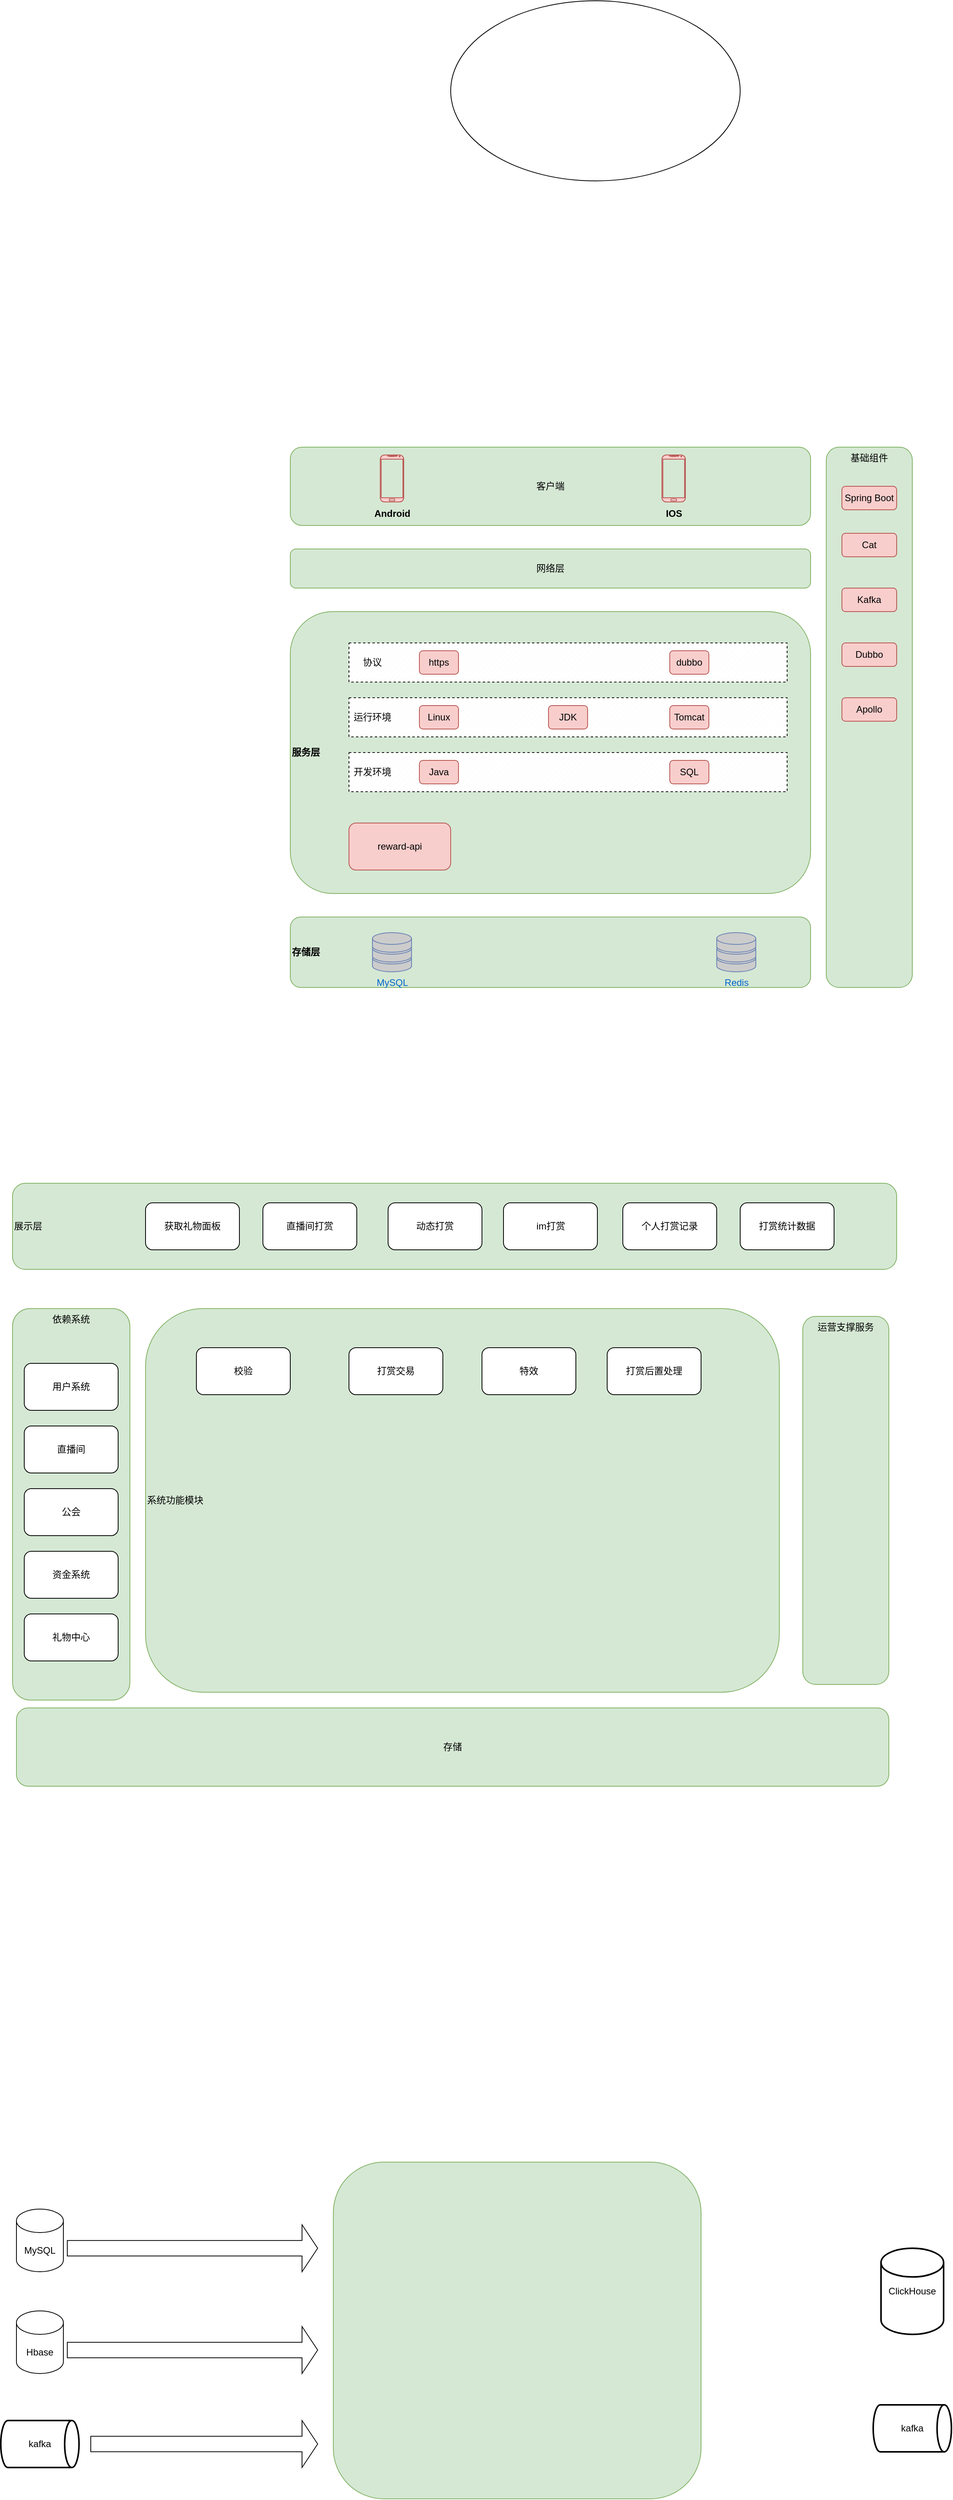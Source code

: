 <mxfile version="21.5.2" type="github">
  <diagram id="kgpKYQtTHZ0yAKxKKP6v" name="Page-1">
    <mxGraphModel dx="2585" dy="942" grid="1" gridSize="10" guides="1" tooltips="1" connect="1" arrows="1" fold="1" page="1" pageScale="1" pageWidth="850" pageHeight="1100" math="0" shadow="0">
      <root>
        <mxCell id="0" />
        <mxCell id="1" parent="0" />
        <mxCell id="afariw2JvGyVfo-4Ed1I-1" value="" style="ellipse;whiteSpace=wrap;html=1;" vertex="1" parent="1">
          <mxGeometry x="280" y="160" width="370" height="230" as="geometry" />
        </mxCell>
        <mxCell id="afariw2JvGyVfo-4Ed1I-3" value="客户端" style="rounded=1;whiteSpace=wrap;html=1;fillColor=#d5e8d4;strokeColor=#82b366;" vertex="1" parent="1">
          <mxGeometry x="75" y="730" width="665" height="100" as="geometry" />
        </mxCell>
        <mxCell id="afariw2JvGyVfo-4Ed1I-5" value="&lt;b&gt;Android&lt;/b&gt;" style="text;html=1;align=center;verticalAlign=middle;resizable=0;points=[];autosize=1;strokeColor=none;fillColor=none;" vertex="1" parent="1">
          <mxGeometry x="170" y="800" width="70" height="30" as="geometry" />
        </mxCell>
        <mxCell id="afariw2JvGyVfo-4Ed1I-4" value="" style="verticalLabelPosition=bottom;verticalAlign=top;html=1;shadow=0;dashed=0;strokeWidth=1;shape=mxgraph.android.phone2;strokeColor=#b85450;fillColor=#f8cecc;" vertex="1" parent="1">
          <mxGeometry x="190" y="740" width="30" height="60" as="geometry" />
        </mxCell>
        <mxCell id="afariw2JvGyVfo-4Ed1I-6" value="" style="verticalLabelPosition=bottom;verticalAlign=top;html=1;shadow=0;dashed=0;strokeWidth=1;shape=mxgraph.android.phone2;strokeColor=#b85450;fillColor=#f8cecc;" vertex="1" parent="1">
          <mxGeometry x="550" y="740" width="30" height="60" as="geometry" />
        </mxCell>
        <mxCell id="afariw2JvGyVfo-4Ed1I-7" value="IOS" style="text;html=1;align=center;verticalAlign=middle;resizable=0;points=[];autosize=1;strokeColor=none;fillColor=none;fontStyle=1" vertex="1" parent="1">
          <mxGeometry x="545" y="800" width="40" height="30" as="geometry" />
        </mxCell>
        <mxCell id="afariw2JvGyVfo-4Ed1I-8" value="网络层" style="rounded=1;whiteSpace=wrap;html=1;fillColor=#d5e8d4;strokeColor=#82b366;" vertex="1" parent="1">
          <mxGeometry x="75" y="860" width="665" height="50" as="geometry" />
        </mxCell>
        <mxCell id="afariw2JvGyVfo-4Ed1I-9" value="&lt;b&gt;服务层&lt;/b&gt;" style="rounded=1;whiteSpace=wrap;html=1;fillColor=#d5e8d4;strokeColor=#82b366;align=left;" vertex="1" parent="1">
          <mxGeometry x="75" y="940" width="665" height="360" as="geometry" />
        </mxCell>
        <mxCell id="afariw2JvGyVfo-4Ed1I-10" value="" style="verticalLabelPosition=bottom;verticalAlign=top;html=1;shape=mxgraph.basic.patternFillRect;fillStyle=diag;step=5;fillStrokeWidth=0.2;fillStrokeColor=#dddddd;dashed=1;" vertex="1" parent="1">
          <mxGeometry x="150" y="980" width="560" height="50" as="geometry" />
        </mxCell>
        <mxCell id="afariw2JvGyVfo-4Ed1I-11" value="" style="verticalLabelPosition=bottom;verticalAlign=top;html=1;shape=mxgraph.basic.patternFillRect;fillStyle=diag;step=5;fillStrokeWidth=0.2;fillStrokeColor=#dddddd;dashed=1;" vertex="1" parent="1">
          <mxGeometry x="150" y="1050" width="560" height="50" as="geometry" />
        </mxCell>
        <mxCell id="afariw2JvGyVfo-4Ed1I-12" value="" style="verticalLabelPosition=bottom;verticalAlign=top;html=1;shape=mxgraph.basic.patternFillRect;fillStyle=diag;step=5;fillStrokeWidth=0.2;fillStrokeColor=#dddddd;dashed=1;" vertex="1" parent="1">
          <mxGeometry x="150" y="1120" width="560" height="50" as="geometry" />
        </mxCell>
        <mxCell id="afariw2JvGyVfo-4Ed1I-16" value="协议" style="text;html=1;strokeColor=none;fillColor=none;align=center;verticalAlign=middle;whiteSpace=wrap;rounded=0;" vertex="1" parent="1">
          <mxGeometry x="150" y="990" width="60" height="30" as="geometry" />
        </mxCell>
        <mxCell id="afariw2JvGyVfo-4Ed1I-18" value="运行环境" style="text;html=1;strokeColor=none;fillColor=none;align=center;verticalAlign=middle;whiteSpace=wrap;rounded=0;" vertex="1" parent="1">
          <mxGeometry x="150" y="1060" width="60" height="30" as="geometry" />
        </mxCell>
        <mxCell id="afariw2JvGyVfo-4Ed1I-25" value="https" style="rounded=1;whiteSpace=wrap;html=1;fillColor=#f8cecc;strokeColor=#b85450;" vertex="1" parent="1">
          <mxGeometry x="240" y="990" width="50" height="30" as="geometry" />
        </mxCell>
        <mxCell id="afariw2JvGyVfo-4Ed1I-26" value="dubbo" style="rounded=1;whiteSpace=wrap;html=1;fillColor=#f8cecc;strokeColor=#b85450;" vertex="1" parent="1">
          <mxGeometry x="560" y="990" width="50" height="30" as="geometry" />
        </mxCell>
        <mxCell id="afariw2JvGyVfo-4Ed1I-27" value="Linux" style="rounded=1;whiteSpace=wrap;html=1;fillColor=#f8cecc;strokeColor=#b85450;" vertex="1" parent="1">
          <mxGeometry x="240" y="1060" width="50" height="30" as="geometry" />
        </mxCell>
        <mxCell id="afariw2JvGyVfo-4Ed1I-28" value="JDK" style="rounded=1;whiteSpace=wrap;html=1;fillColor=#f8cecc;strokeColor=#b85450;" vertex="1" parent="1">
          <mxGeometry x="405" y="1060" width="50" height="30" as="geometry" />
        </mxCell>
        <mxCell id="afariw2JvGyVfo-4Ed1I-29" value="Tomcat" style="rounded=1;whiteSpace=wrap;html=1;fillColor=#f8cecc;strokeColor=#b85450;" vertex="1" parent="1">
          <mxGeometry x="560" y="1060" width="50" height="30" as="geometry" />
        </mxCell>
        <mxCell id="afariw2JvGyVfo-4Ed1I-30" value="开发环境" style="text;html=1;strokeColor=none;fillColor=none;align=center;verticalAlign=middle;whiteSpace=wrap;rounded=0;" vertex="1" parent="1">
          <mxGeometry x="150" y="1130" width="60" height="30" as="geometry" />
        </mxCell>
        <mxCell id="afariw2JvGyVfo-4Ed1I-33" value="Java" style="rounded=1;whiteSpace=wrap;html=1;fillColor=#f8cecc;strokeColor=#b85450;" vertex="1" parent="1">
          <mxGeometry x="240" y="1130" width="50" height="30" as="geometry" />
        </mxCell>
        <mxCell id="afariw2JvGyVfo-4Ed1I-34" value="SQL" style="rounded=1;whiteSpace=wrap;html=1;fillColor=#f8cecc;strokeColor=#b85450;" vertex="1" parent="1">
          <mxGeometry x="560" y="1130" width="50" height="30" as="geometry" />
        </mxCell>
        <mxCell id="afariw2JvGyVfo-4Ed1I-35" value="reward-api" style="rounded=1;whiteSpace=wrap;html=1;fillColor=#f8cecc;strokeColor=#b85450;" vertex="1" parent="1">
          <mxGeometry x="150" y="1210" width="130" height="60" as="geometry" />
        </mxCell>
        <mxCell id="afariw2JvGyVfo-4Ed1I-36" value="基础组件" style="rounded=1;whiteSpace=wrap;html=1;verticalAlign=top;fillColor=#d5e8d4;strokeColor=#82b366;" vertex="1" parent="1">
          <mxGeometry x="760" y="730" width="110" height="690" as="geometry" />
        </mxCell>
        <mxCell id="afariw2JvGyVfo-4Ed1I-37" value="&lt;b&gt;存储层&lt;/b&gt;" style="rounded=1;whiteSpace=wrap;html=1;align=left;fillColor=#d5e8d4;strokeColor=#82b366;" vertex="1" parent="1">
          <mxGeometry x="75" y="1330" width="665" height="90" as="geometry" />
        </mxCell>
        <mxCell id="afariw2JvGyVfo-4Ed1I-39" value="MySQL" style="fontColor=#0066CC;verticalAlign=top;verticalLabelPosition=bottom;labelPosition=center;align=center;html=1;outlineConnect=0;fillColor=#CCCCCC;strokeColor=#6881B3;gradientColor=none;gradientDirection=north;strokeWidth=2;shape=mxgraph.networks.storage;" vertex="1" parent="1">
          <mxGeometry x="180" y="1350" width="50" height="50" as="geometry" />
        </mxCell>
        <mxCell id="afariw2JvGyVfo-4Ed1I-40" value="Redis" style="fontColor=#0066CC;verticalAlign=top;verticalLabelPosition=bottom;labelPosition=center;align=center;html=1;outlineConnect=0;fillColor=#CCCCCC;strokeColor=#6881B3;gradientColor=none;gradientDirection=north;strokeWidth=2;shape=mxgraph.networks.storage;" vertex="1" parent="1">
          <mxGeometry x="620" y="1350" width="50" height="50" as="geometry" />
        </mxCell>
        <mxCell id="afariw2JvGyVfo-4Ed1I-41" value="Spring Boot" style="rounded=1;whiteSpace=wrap;html=1;fillColor=#f8cecc;strokeColor=#b85450;" vertex="1" parent="1">
          <mxGeometry x="780" y="780" width="70" height="30" as="geometry" />
        </mxCell>
        <mxCell id="afariw2JvGyVfo-4Ed1I-42" value="Cat" style="rounded=1;whiteSpace=wrap;html=1;fillColor=#f8cecc;strokeColor=#b85450;" vertex="1" parent="1">
          <mxGeometry x="780" y="840" width="70" height="30" as="geometry" />
        </mxCell>
        <mxCell id="afariw2JvGyVfo-4Ed1I-43" value="Kafka" style="rounded=1;whiteSpace=wrap;html=1;fillColor=#f8cecc;strokeColor=#b85450;" vertex="1" parent="1">
          <mxGeometry x="780" y="910" width="70" height="30" as="geometry" />
        </mxCell>
        <mxCell id="afariw2JvGyVfo-4Ed1I-44" value="Dubbo" style="rounded=1;whiteSpace=wrap;html=1;fillColor=#f8cecc;strokeColor=#b85450;" vertex="1" parent="1">
          <mxGeometry x="780" y="980" width="70" height="30" as="geometry" />
        </mxCell>
        <mxCell id="afariw2JvGyVfo-4Ed1I-45" value="Apollo" style="rounded=1;whiteSpace=wrap;html=1;fillColor=#f8cecc;strokeColor=#b85450;" vertex="1" parent="1">
          <mxGeometry x="780" y="1050" width="70" height="30" as="geometry" />
        </mxCell>
        <mxCell id="afariw2JvGyVfo-4Ed1I-56" value="展示层" style="rounded=1;whiteSpace=wrap;html=1;fillColor=#d5e8d4;strokeColor=#82b366;align=left;" vertex="1" parent="1">
          <mxGeometry x="-280" y="1670" width="1130" height="110" as="geometry" />
        </mxCell>
        <mxCell id="afariw2JvGyVfo-4Ed1I-57" value="系统功能模块" style="rounded=1;whiteSpace=wrap;html=1;fillColor=#d5e8d4;strokeColor=#82b366;align=left;" vertex="1" parent="1">
          <mxGeometry x="-110" y="1830" width="810" height="490" as="geometry" />
        </mxCell>
        <mxCell id="afariw2JvGyVfo-4Ed1I-58" value="依赖系统" style="rounded=1;whiteSpace=wrap;html=1;fillColor=#d5e8d4;strokeColor=#82b366;verticalAlign=top;" vertex="1" parent="1">
          <mxGeometry x="-280" y="1830" width="150" height="500" as="geometry" />
        </mxCell>
        <mxCell id="afariw2JvGyVfo-4Ed1I-59" value="运营支撑服务" style="rounded=1;whiteSpace=wrap;html=1;fillColor=#d5e8d4;strokeColor=#82b366;verticalAlign=top;" vertex="1" parent="1">
          <mxGeometry x="730" y="1840" width="110" height="470" as="geometry" />
        </mxCell>
        <mxCell id="afariw2JvGyVfo-4Ed1I-60" value="存储" style="rounded=1;whiteSpace=wrap;html=1;fillColor=#d5e8d4;strokeColor=#82b366;" vertex="1" parent="1">
          <mxGeometry x="-275" y="2340" width="1115" height="100" as="geometry" />
        </mxCell>
        <mxCell id="afariw2JvGyVfo-4Ed1I-62" value="获取礼物面板" style="rounded=1;whiteSpace=wrap;html=1;" vertex="1" parent="1">
          <mxGeometry x="-110" y="1695" width="120" height="60" as="geometry" />
        </mxCell>
        <mxCell id="afariw2JvGyVfo-4Ed1I-63" value="直播间打赏" style="rounded=1;whiteSpace=wrap;html=1;" vertex="1" parent="1">
          <mxGeometry x="40" y="1695" width="120" height="60" as="geometry" />
        </mxCell>
        <mxCell id="afariw2JvGyVfo-4Ed1I-64" value="动态打赏" style="rounded=1;whiteSpace=wrap;html=1;" vertex="1" parent="1">
          <mxGeometry x="200" y="1695" width="120" height="60" as="geometry" />
        </mxCell>
        <mxCell id="afariw2JvGyVfo-4Ed1I-65" value="im打赏" style="rounded=1;whiteSpace=wrap;html=1;" vertex="1" parent="1">
          <mxGeometry x="347.5" y="1695" width="120" height="60" as="geometry" />
        </mxCell>
        <mxCell id="afariw2JvGyVfo-4Ed1I-66" value="个人打赏记录" style="rounded=1;whiteSpace=wrap;html=1;" vertex="1" parent="1">
          <mxGeometry x="500" y="1695" width="120" height="60" as="geometry" />
        </mxCell>
        <mxCell id="afariw2JvGyVfo-4Ed1I-67" value="打赏统计数据" style="rounded=1;whiteSpace=wrap;html=1;" vertex="1" parent="1">
          <mxGeometry x="650" y="1695" width="120" height="60" as="geometry" />
        </mxCell>
        <mxCell id="afariw2JvGyVfo-4Ed1I-68" value="校验" style="rounded=1;whiteSpace=wrap;html=1;" vertex="1" parent="1">
          <mxGeometry x="-45" y="1880" width="120" height="60" as="geometry" />
        </mxCell>
        <mxCell id="afariw2JvGyVfo-4Ed1I-69" value="打赏交易" style="rounded=1;whiteSpace=wrap;html=1;" vertex="1" parent="1">
          <mxGeometry x="150" y="1880" width="120" height="60" as="geometry" />
        </mxCell>
        <mxCell id="afariw2JvGyVfo-4Ed1I-70" value="特效" style="rounded=1;whiteSpace=wrap;html=1;" vertex="1" parent="1">
          <mxGeometry x="320" y="1880" width="120" height="60" as="geometry" />
        </mxCell>
        <mxCell id="afariw2JvGyVfo-4Ed1I-71" value="打赏后置处理" style="rounded=1;whiteSpace=wrap;html=1;" vertex="1" parent="1">
          <mxGeometry x="480" y="1880" width="120" height="60" as="geometry" />
        </mxCell>
        <mxCell id="afariw2JvGyVfo-4Ed1I-72" value="用户系统" style="rounded=1;whiteSpace=wrap;html=1;" vertex="1" parent="1">
          <mxGeometry x="-265" y="1900" width="120" height="60" as="geometry" />
        </mxCell>
        <mxCell id="afariw2JvGyVfo-4Ed1I-73" value="直播间" style="rounded=1;whiteSpace=wrap;html=1;" vertex="1" parent="1">
          <mxGeometry x="-265" y="1980" width="120" height="60" as="geometry" />
        </mxCell>
        <mxCell id="afariw2JvGyVfo-4Ed1I-74" value="公会" style="rounded=1;whiteSpace=wrap;html=1;" vertex="1" parent="1">
          <mxGeometry x="-265" y="2060" width="120" height="60" as="geometry" />
        </mxCell>
        <mxCell id="afariw2JvGyVfo-4Ed1I-75" value="资金系统" style="rounded=1;whiteSpace=wrap;html=1;" vertex="1" parent="1">
          <mxGeometry x="-265" y="2140" width="120" height="60" as="geometry" />
        </mxCell>
        <mxCell id="afariw2JvGyVfo-4Ed1I-76" value="礼物中心" style="rounded=1;whiteSpace=wrap;html=1;" vertex="1" parent="1">
          <mxGeometry x="-265" y="2220" width="120" height="60" as="geometry" />
        </mxCell>
        <UserObject label="" link="https://flink.apache.org/flink-header-logo.svg" id="afariw2JvGyVfo-4Ed1I-77">
          <mxCell style="rounded=1;whiteSpace=wrap;html=1;fillColor=#d5e8d4;strokeColor=#82b366;" vertex="1" parent="1">
            <mxGeometry x="130" y="2920" width="470" height="430" as="geometry" />
          </mxCell>
        </UserObject>
        <mxCell id="afariw2JvGyVfo-4Ed1I-78" value="" style="shape=image;imageAspect=0;aspect=fixed;verticalLabelPosition=bottom;verticalAlign=top;image=https://flink.apache.org/flink-header-logo.svg;" vertex="1" parent="1">
          <mxGeometry x="258.55" y="3087.4" width="242.9" height="125.2" as="geometry" />
        </mxCell>
        <mxCell id="afariw2JvGyVfo-4Ed1I-80" value="MySQL" style="shape=cylinder3;whiteSpace=wrap;html=1;boundedLbl=1;backgroundOutline=1;size=15;" vertex="1" parent="1">
          <mxGeometry x="-275" y="2980" width="60" height="80" as="geometry" />
        </mxCell>
        <mxCell id="afariw2JvGyVfo-4Ed1I-81" value="Hbase" style="shape=cylinder3;whiteSpace=wrap;html=1;boundedLbl=1;backgroundOutline=1;size=15;" vertex="1" parent="1">
          <mxGeometry x="-275" y="3110" width="60" height="80" as="geometry" />
        </mxCell>
        <mxCell id="afariw2JvGyVfo-4Ed1I-82" value="kafka" style="strokeWidth=2;html=1;shape=mxgraph.flowchart.direct_data;whiteSpace=wrap;" vertex="1" parent="1">
          <mxGeometry x="-295" y="3250" width="100" height="60" as="geometry" />
        </mxCell>
        <mxCell id="afariw2JvGyVfo-4Ed1I-86" value="" style="html=1;shadow=0;dashed=0;align=center;verticalAlign=middle;shape=mxgraph.arrows2.arrow;dy=0.67;dx=20;notch=0;" vertex="1" parent="1">
          <mxGeometry x="-210" y="3000" width="320" height="60" as="geometry" />
        </mxCell>
        <mxCell id="afariw2JvGyVfo-4Ed1I-87" value="" style="html=1;shadow=0;dashed=0;align=center;verticalAlign=middle;shape=mxgraph.arrows2.arrow;dy=0.67;dx=20;notch=0;" vertex="1" parent="1">
          <mxGeometry x="-210" y="3130" width="320" height="60" as="geometry" />
        </mxCell>
        <mxCell id="afariw2JvGyVfo-4Ed1I-88" value="" style="html=1;shadow=0;dashed=0;align=center;verticalAlign=middle;shape=mxgraph.arrows2.arrow;dy=0.67;dx=20;notch=0;" vertex="1" parent="1">
          <mxGeometry x="-180" y="3250" width="290" height="60" as="geometry" />
        </mxCell>
        <mxCell id="afariw2JvGyVfo-4Ed1I-89" value="ClickHouse" style="strokeWidth=2;html=1;shape=mxgraph.flowchart.database;whiteSpace=wrap;" vertex="1" parent="1">
          <mxGeometry x="830" y="3030" width="80" height="110" as="geometry" />
        </mxCell>
        <mxCell id="afariw2JvGyVfo-4Ed1I-91" value="kafka" style="strokeWidth=2;html=1;shape=mxgraph.flowchart.direct_data;whiteSpace=wrap;" vertex="1" parent="1">
          <mxGeometry x="820" y="3230" width="100" height="60" as="geometry" />
        </mxCell>
      </root>
    </mxGraphModel>
  </diagram>
</mxfile>
